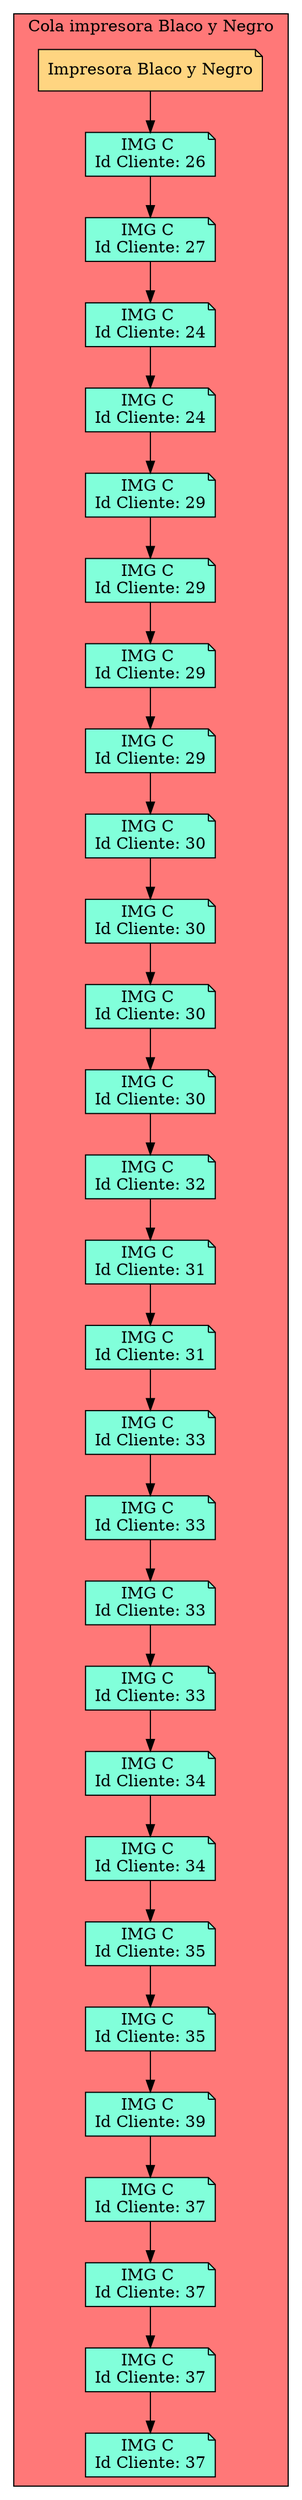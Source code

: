 digraph L {
node[shape=note fillcolor="#A181FF" style =filled]
subgraph cluster_p{
    label= " Cola impresora Blaco y Negro "
 raiz[label = "Impresora Blaco y Negro" fillcolor="#FFD581" ]    bgcolor = "#FF7878"
Nodo543846639[label="IMG C 
Id Cliente: 26",fillcolor="#81FFDA"]
Nodo1084502906[label="IMG C 
Id Cliente: 27",fillcolor="#81FFDA"]
Nodo1613095350[label="IMG C 
Id Cliente: 24",fillcolor="#81FFDA"]
Nodo587153993[label="IMG C 
Id Cliente: 24",fillcolor="#81FFDA"]
Nodo1199262943[label="IMG C 
Id Cliente: 29",fillcolor="#81FFDA"]
Nodo2009221452[label="IMG C 
Id Cliente: 29",fillcolor="#81FFDA"]
Nodo257513673[label="IMG C 
Id Cliente: 29",fillcolor="#81FFDA"]
Nodo590845366[label="IMG C 
Id Cliente: 29",fillcolor="#81FFDA"]
Nodo164974746[label="IMG C 
Id Cliente: 30",fillcolor="#81FFDA"]
Nodo396283472[label="IMG C 
Id Cliente: 30",fillcolor="#81FFDA"]
Nodo989892772[label="IMG C 
Id Cliente: 30",fillcolor="#81FFDA"]
Nodo1020520290[label="IMG C 
Id Cliente: 30",fillcolor="#81FFDA"]
Nodo442987331[label="IMG C 
Id Cliente: 32",fillcolor="#81FFDA"]
Nodo1026055550[label="IMG C 
Id Cliente: 31",fillcolor="#81FFDA"]
Nodo1073763441[label="IMG C 
Id Cliente: 31",fillcolor="#81FFDA"]
Nodo2056031695[label="IMG C 
Id Cliente: 33",fillcolor="#81FFDA"]
Nodo606508809[label="IMG C 
Id Cliente: 33",fillcolor="#81FFDA"]
Nodo718187988[label="IMG C 
Id Cliente: 33",fillcolor="#81FFDA"]
Nodo615438348[label="IMG C 
Id Cliente: 33",fillcolor="#81FFDA"]
Nodo1414506856[label="IMG C 
Id Cliente: 34",fillcolor="#81FFDA"]
Nodo612097453[label="IMG C 
Id Cliente: 34",fillcolor="#81FFDA"]
Nodo770947228[label="IMG C 
Id Cliente: 35",fillcolor="#81FFDA"]
Nodo590646109[label="IMG C 
Id Cliente: 35",fillcolor="#81FFDA"]
Nodo1233705144[label="IMG C 
Id Cliente: 39",fillcolor="#81FFDA"]
Nodo202125197[label="IMG C 
Id Cliente: 37",fillcolor="#81FFDA"]
Nodo811301908[label="IMG C 
Id Cliente: 37",fillcolor="#81FFDA"]
Nodo1762902523[label="IMG C 
Id Cliente: 37",fillcolor="#81FFDA"]
Nodo1725008249[label="IMG C 
Id Cliente: 37",fillcolor="#81FFDA"]

raiz->Nodo543846639
Nodo543846639 -> Nodo1084502906

Nodo1084502906 -> Nodo1613095350

Nodo1613095350 -> Nodo587153993

Nodo587153993 -> Nodo1199262943

Nodo1199262943 -> Nodo2009221452

Nodo2009221452 -> Nodo257513673

Nodo257513673 -> Nodo590845366

Nodo590845366 -> Nodo164974746

Nodo164974746 -> Nodo396283472

Nodo396283472 -> Nodo989892772

Nodo989892772 -> Nodo1020520290

Nodo1020520290 -> Nodo442987331

Nodo442987331 -> Nodo1026055550

Nodo1026055550 -> Nodo1073763441

Nodo1073763441 -> Nodo2056031695

Nodo2056031695 -> Nodo606508809

Nodo606508809 -> Nodo718187988

Nodo718187988 -> Nodo615438348

Nodo615438348 -> Nodo1414506856

Nodo1414506856 -> Nodo612097453

Nodo612097453 -> Nodo770947228

Nodo770947228 -> Nodo590646109

Nodo590646109 -> Nodo1233705144

Nodo1233705144 -> Nodo202125197

Nodo202125197 -> Nodo811301908

Nodo811301908 -> Nodo1762902523

Nodo1762902523 -> Nodo1725008249
}}